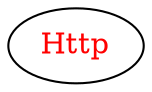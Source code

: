 digraph dependencyGraph {
 concentrate=true;
 ranksep="2.0";
 rankdir="LR"; 
 splines="ortho";
"Http" [fontcolor="red"];
}